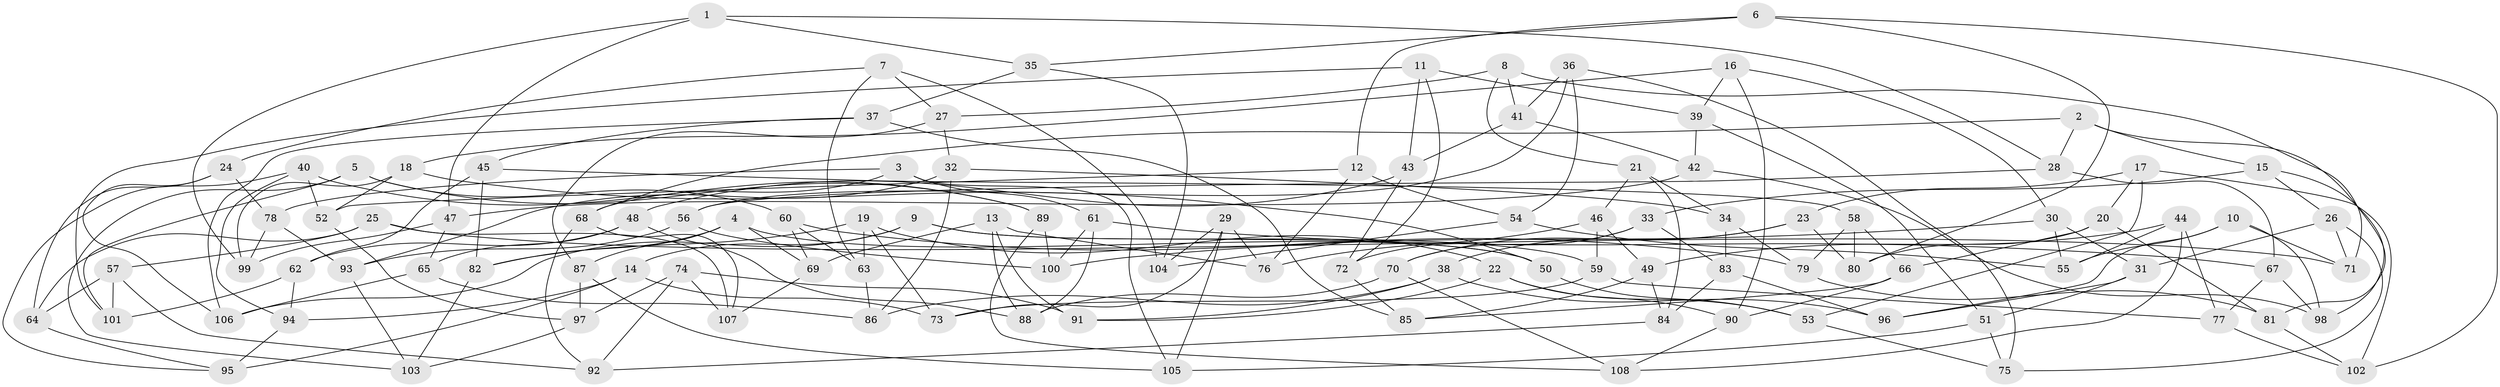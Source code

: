 // coarse degree distribution, {10: 0.045454545454545456, 9: 0.11363636363636363, 8: 0.11363636363636363, 7: 0.045454545454545456, 11: 0.022727272727272728, 4: 0.5, 5: 0.09090909090909091, 6: 0.06818181818181818}
// Generated by graph-tools (version 1.1) at 2025/53/03/04/25 22:53:53]
// undirected, 108 vertices, 216 edges
graph export_dot {
  node [color=gray90,style=filled];
  1;
  2;
  3;
  4;
  5;
  6;
  7;
  8;
  9;
  10;
  11;
  12;
  13;
  14;
  15;
  16;
  17;
  18;
  19;
  20;
  21;
  22;
  23;
  24;
  25;
  26;
  27;
  28;
  29;
  30;
  31;
  32;
  33;
  34;
  35;
  36;
  37;
  38;
  39;
  40;
  41;
  42;
  43;
  44;
  45;
  46;
  47;
  48;
  49;
  50;
  51;
  52;
  53;
  54;
  55;
  56;
  57;
  58;
  59;
  60;
  61;
  62;
  63;
  64;
  65;
  66;
  67;
  68;
  69;
  70;
  71;
  72;
  73;
  74;
  75;
  76;
  77;
  78;
  79;
  80;
  81;
  82;
  83;
  84;
  85;
  86;
  87;
  88;
  89;
  90;
  91;
  92;
  93;
  94;
  95;
  96;
  97;
  98;
  99;
  100;
  101;
  102;
  103;
  104;
  105;
  106;
  107;
  108;
  1 -- 99;
  1 -- 28;
  1 -- 35;
  1 -- 47;
  2 -- 68;
  2 -- 28;
  2 -- 81;
  2 -- 15;
  3 -- 105;
  3 -- 78;
  3 -- 68;
  3 -- 61;
  4 -- 87;
  4 -- 82;
  4 -- 50;
  4 -- 69;
  5 -- 103;
  5 -- 101;
  5 -- 89;
  5 -- 60;
  6 -- 12;
  6 -- 35;
  6 -- 102;
  6 -- 80;
  7 -- 63;
  7 -- 24;
  7 -- 27;
  7 -- 104;
  8 -- 27;
  8 -- 41;
  8 -- 71;
  8 -- 21;
  9 -- 14;
  9 -- 50;
  9 -- 106;
  9 -- 59;
  10 -- 71;
  10 -- 96;
  10 -- 55;
  10 -- 98;
  11 -- 39;
  11 -- 43;
  11 -- 72;
  11 -- 101;
  12 -- 52;
  12 -- 76;
  12 -- 54;
  13 -- 91;
  13 -- 88;
  13 -- 76;
  13 -- 69;
  14 -- 94;
  14 -- 73;
  14 -- 95;
  15 -- 98;
  15 -- 33;
  15 -- 26;
  16 -- 30;
  16 -- 18;
  16 -- 39;
  16 -- 90;
  17 -- 20;
  17 -- 102;
  17 -- 23;
  17 -- 53;
  18 -- 52;
  18 -- 50;
  18 -- 99;
  19 -- 63;
  19 -- 73;
  19 -- 22;
  19 -- 82;
  20 -- 66;
  20 -- 80;
  20 -- 81;
  21 -- 46;
  21 -- 34;
  21 -- 84;
  22 -- 53;
  22 -- 90;
  22 -- 91;
  23 -- 38;
  23 -- 80;
  23 -- 70;
  24 -- 78;
  24 -- 64;
  24 -- 106;
  25 -- 107;
  25 -- 71;
  25 -- 57;
  25 -- 64;
  26 -- 31;
  26 -- 71;
  26 -- 75;
  27 -- 32;
  27 -- 87;
  28 -- 67;
  28 -- 56;
  29 -- 73;
  29 -- 76;
  29 -- 105;
  29 -- 104;
  30 -- 31;
  30 -- 55;
  30 -- 100;
  31 -- 96;
  31 -- 51;
  32 -- 34;
  32 -- 93;
  32 -- 86;
  33 -- 83;
  33 -- 72;
  33 -- 70;
  34 -- 83;
  34 -- 79;
  35 -- 104;
  35 -- 37;
  36 -- 56;
  36 -- 54;
  36 -- 75;
  36 -- 41;
  37 -- 106;
  37 -- 45;
  37 -- 85;
  38 -- 86;
  38 -- 91;
  38 -- 96;
  39 -- 42;
  39 -- 51;
  40 -- 94;
  40 -- 52;
  40 -- 89;
  40 -- 95;
  41 -- 42;
  41 -- 43;
  42 -- 98;
  42 -- 47;
  43 -- 72;
  43 -- 48;
  44 -- 49;
  44 -- 55;
  44 -- 108;
  44 -- 77;
  45 -- 58;
  45 -- 82;
  45 -- 62;
  46 -- 76;
  46 -- 49;
  46 -- 59;
  47 -- 65;
  47 -- 99;
  48 -- 65;
  48 -- 88;
  48 -- 62;
  49 -- 84;
  49 -- 85;
  50 -- 53;
  51 -- 105;
  51 -- 75;
  52 -- 97;
  53 -- 75;
  54 -- 104;
  54 -- 55;
  56 -- 100;
  56 -- 93;
  57 -- 92;
  57 -- 64;
  57 -- 101;
  58 -- 80;
  58 -- 79;
  58 -- 66;
  59 -- 77;
  59 -- 73;
  60 -- 69;
  60 -- 79;
  60 -- 63;
  61 -- 67;
  61 -- 100;
  61 -- 88;
  62 -- 94;
  62 -- 101;
  63 -- 86;
  64 -- 95;
  65 -- 106;
  65 -- 86;
  66 -- 90;
  66 -- 85;
  67 -- 77;
  67 -- 98;
  68 -- 92;
  68 -- 107;
  69 -- 107;
  70 -- 88;
  70 -- 108;
  72 -- 85;
  74 -- 97;
  74 -- 92;
  74 -- 91;
  74 -- 107;
  77 -- 102;
  78 -- 93;
  78 -- 99;
  79 -- 81;
  81 -- 102;
  82 -- 103;
  83 -- 96;
  83 -- 84;
  84 -- 92;
  87 -- 105;
  87 -- 97;
  89 -- 100;
  89 -- 108;
  90 -- 108;
  93 -- 103;
  94 -- 95;
  97 -- 103;
}
